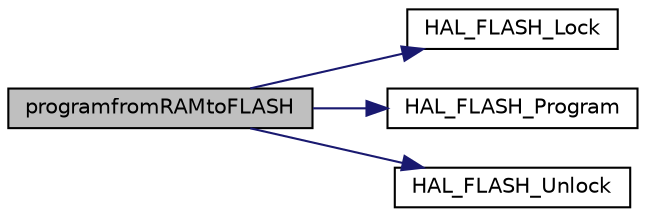 digraph "programfromRAMtoFLASH"
{
 // LATEX_PDF_SIZE
  edge [fontname="Helvetica",fontsize="10",labelfontname="Helvetica",labelfontsize="10"];
  node [fontname="Helvetica",fontsize="10",shape=record];
  rankdir="LR";
  Node1 [label="programfromRAMtoFLASH",height=0.2,width=0.4,color="black", fillcolor="grey75", style="filled", fontcolor="black",tooltip=" "];
  Node1 -> Node2 [color="midnightblue",fontsize="10",style="solid"];
  Node2 [label="HAL_FLASH_Lock",height=0.2,width=0.4,color="black", fillcolor="white", style="filled",URL="$group___f_l_a_s_h___exported___functions___group2.html#gae07eeca0b0aa9d5047f8df88d82f4bcd",tooltip=" "];
  Node1 -> Node3 [color="midnightblue",fontsize="10",style="solid"];
  Node3 [label="HAL_FLASH_Program",height=0.2,width=0.4,color="black", fillcolor="white", style="filled",URL="$group___f_l_a_s_h___exported___functions___group1.html#gab94b3dc16c5c6fcc30ba2cb897de8bae",tooltip=" "];
  Node1 -> Node4 [color="midnightblue",fontsize="10",style="solid"];
  Node4 [label="HAL_FLASH_Unlock",height=0.2,width=0.4,color="black", fillcolor="white", style="filled",URL="$group___f_l_a_s_h___exported___functions___group2.html#ga23d4ff42a8873bac585c92ce4f633747",tooltip=" "];
}
